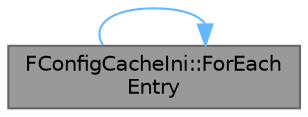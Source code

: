 digraph "FConfigCacheIni::ForEachEntry"
{
 // INTERACTIVE_SVG=YES
 // LATEX_PDF_SIZE
  bgcolor="transparent";
  edge [fontname=Helvetica,fontsize=10,labelfontname=Helvetica,labelfontsize=10];
  node [fontname=Helvetica,fontsize=10,shape=box,height=0.2,width=0.4];
  rankdir="LR";
  Node1 [id="Node000001",label="FConfigCacheIni::ForEach\lEntry",height=0.2,width=0.4,color="gray40", fillcolor="grey60", style="filled", fontcolor="black",tooltip="allows to iterate through all key value pairs"];
  Node1 -> Node1 [id="edge1_Node000001_Node000001",color="steelblue1",style="solid",tooltip=" "];
}
